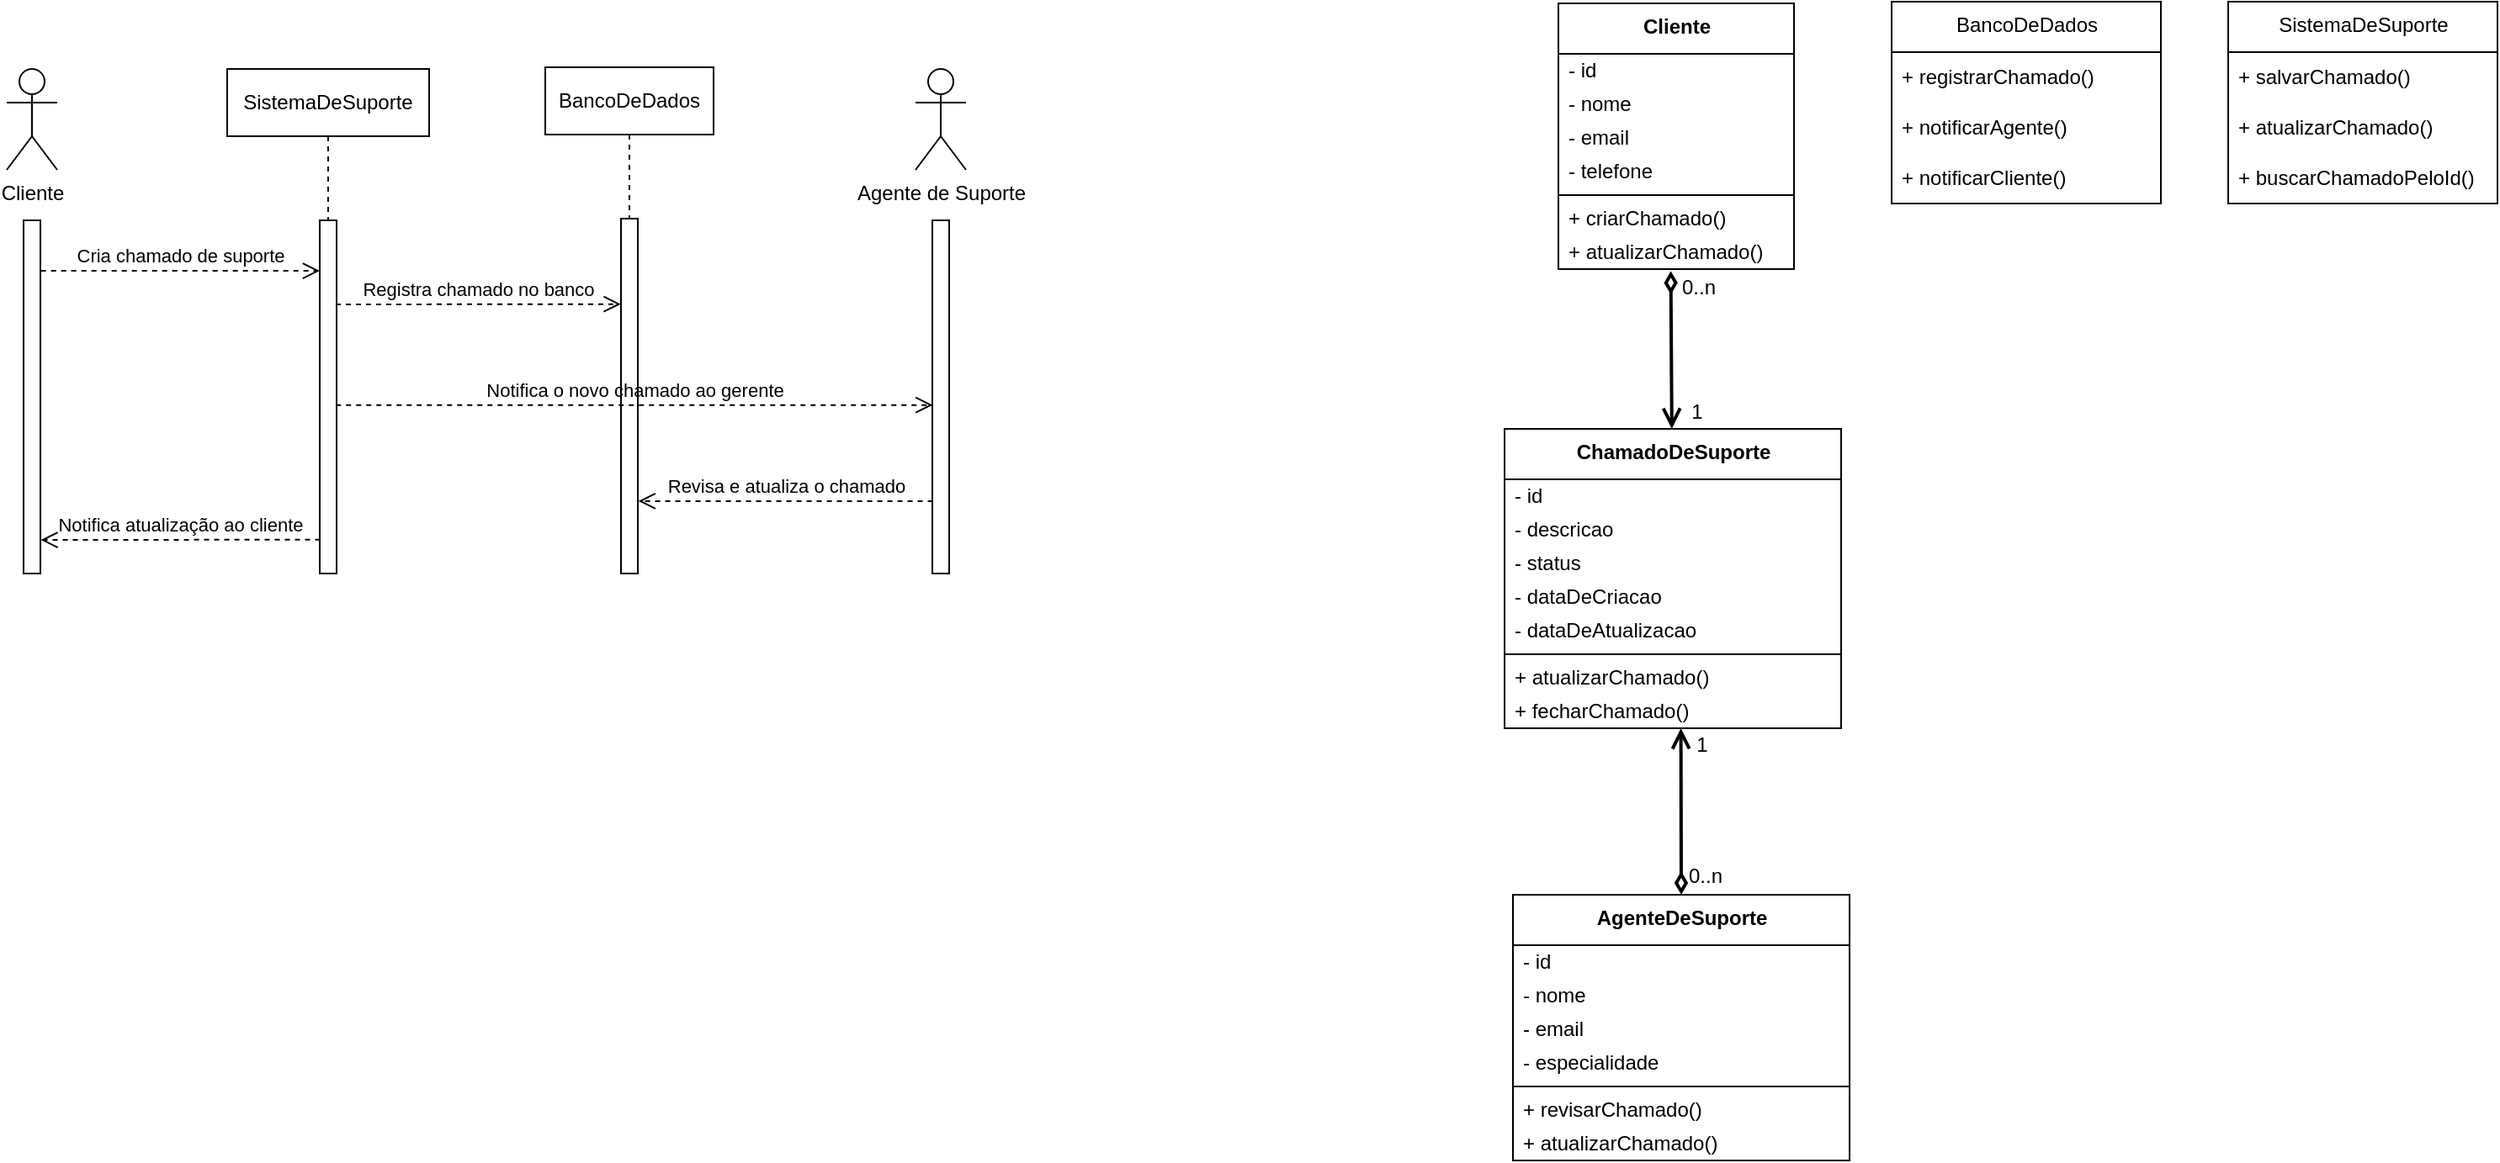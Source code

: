 <mxfile>
    <diagram id="H4dQu56SomCOuqPEe3HF" name="Page-1">
        <mxGraphModel dx="2840" dy="1428" grid="1" gridSize="10" guides="1" tooltips="1" connect="1" arrows="1" fold="1" page="1" pageScale="1" pageWidth="850" pageHeight="1100" math="0" shadow="0">
            <root>
                <mxCell id="0"/>
                <mxCell id="1" parent="0"/>
                <mxCell id="2" value="&lt;b&gt;Cliente&lt;/b&gt;" style="swimlane;fontStyle=0;align=center;verticalAlign=top;childLayout=stackLayout;horizontal=1;startSize=30;horizontalStack=0;resizeParent=1;resizeParentMax=0;resizeLast=0;collapsible=0;marginBottom=0;html=1;" parent="1" vertex="1">
                    <mxGeometry x="202" y="121" width="140" height="158" as="geometry"/>
                </mxCell>
                <mxCell id="4" value="- id" style="text;html=1;strokeColor=none;fillColor=none;align=left;verticalAlign=middle;spacingLeft=4;spacingRight=4;overflow=hidden;rotatable=0;points=[[0,0.5],[1,0.5]];portConstraint=eastwest;" parent="2" vertex="1">
                    <mxGeometry y="30" width="140" height="20" as="geometry"/>
                </mxCell>
                <mxCell id="29" value="- nome" style="text;html=1;strokeColor=none;fillColor=none;align=left;verticalAlign=middle;spacingLeft=4;spacingRight=4;overflow=hidden;rotatable=0;points=[[0,0.5],[1,0.5]];portConstraint=eastwest;" parent="2" vertex="1">
                    <mxGeometry y="50" width="140" height="20" as="geometry"/>
                </mxCell>
                <mxCell id="30" value="- email" style="text;html=1;strokeColor=none;fillColor=none;align=left;verticalAlign=middle;spacingLeft=4;spacingRight=4;overflow=hidden;rotatable=0;points=[[0,0.5],[1,0.5]];portConstraint=eastwest;" parent="2" vertex="1">
                    <mxGeometry y="70" width="140" height="20" as="geometry"/>
                </mxCell>
                <mxCell id="28" value="- telefone" style="text;html=1;strokeColor=none;fillColor=none;align=left;verticalAlign=middle;spacingLeft=4;spacingRight=4;overflow=hidden;rotatable=0;points=[[0,0.5],[1,0.5]];portConstraint=eastwest;" parent="2" vertex="1">
                    <mxGeometry y="90" width="140" height="20" as="geometry"/>
                </mxCell>
                <mxCell id="7" value="" style="line;strokeWidth=1;fillColor=none;align=left;verticalAlign=middle;spacingTop=-1;spacingLeft=3;spacingRight=3;rotatable=0;labelPosition=right;points=[];portConstraint=eastwest;" parent="2" vertex="1">
                    <mxGeometry y="110" width="140" height="8" as="geometry"/>
                </mxCell>
                <mxCell id="9" value="+ criarChamado()" style="text;html=1;strokeColor=none;fillColor=none;align=left;verticalAlign=middle;spacingLeft=4;spacingRight=4;overflow=hidden;rotatable=0;points=[[0,0.5],[1,0.5]];portConstraint=eastwest;" parent="2" vertex="1">
                    <mxGeometry y="118" width="140" height="20" as="geometry"/>
                </mxCell>
                <mxCell id="32" value="+ atualizarChamado()" style="text;html=1;strokeColor=none;fillColor=none;align=left;verticalAlign=middle;spacingLeft=4;spacingRight=4;overflow=hidden;rotatable=0;points=[[0,0.5],[1,0.5]];portConstraint=eastwest;" parent="2" vertex="1">
                    <mxGeometry y="138" width="140" height="20" as="geometry"/>
                </mxCell>
                <mxCell id="18" value="SistemaDeSuporte" style="swimlane;fontStyle=0;align=center;verticalAlign=top;childLayout=stackLayout;horizontal=1;startSize=30;horizontalStack=0;resizeParent=1;resizeParentMax=0;resizeLast=0;collapsible=0;marginBottom=0;html=1;" parent="1" vertex="1">
                    <mxGeometry x="600" y="120" width="160" height="120" as="geometry"/>
                </mxCell>
                <mxCell id="19" value="+ salvarChamado()" style="text;html=1;strokeColor=none;fillColor=none;align=left;verticalAlign=middle;spacingLeft=4;spacingRight=4;overflow=hidden;rotatable=0;points=[[0,0.5],[1,0.5]];portConstraint=eastwest;" parent="18" vertex="1">
                    <mxGeometry y="30" width="160" height="30" as="geometry"/>
                </mxCell>
                <mxCell id="20" value="+ atualizarChamado()" style="text;html=1;strokeColor=none;fillColor=none;align=left;verticalAlign=middle;spacingLeft=4;spacingRight=4;overflow=hidden;rotatable=0;points=[[0,0.5],[1,0.5]];portConstraint=eastwest;" parent="18" vertex="1">
                    <mxGeometry y="60" width="160" height="30" as="geometry"/>
                </mxCell>
                <mxCell id="21" value="+ buscarChamadoPeloId()" style="text;html=1;strokeColor=none;fillColor=none;align=left;verticalAlign=middle;spacingLeft=4;spacingRight=4;overflow=hidden;rotatable=0;points=[[0,0.5],[1,0.5]];portConstraint=eastwest;" parent="18" vertex="1">
                    <mxGeometry y="90" width="160" height="30" as="geometry"/>
                </mxCell>
                <mxCell id="23" value="BancoDeDados" style="swimlane;fontStyle=0;align=center;verticalAlign=top;childLayout=stackLayout;horizontal=1;startSize=30;horizontalStack=0;resizeParent=1;resizeParentMax=0;resizeLast=0;collapsible=0;marginBottom=0;html=1;" parent="1" vertex="1">
                    <mxGeometry x="400" y="120" width="160" height="120" as="geometry"/>
                </mxCell>
                <mxCell id="24" value="+ registrarChamado()" style="text;html=1;strokeColor=none;fillColor=none;align=left;verticalAlign=middle;spacingLeft=4;spacingRight=4;overflow=hidden;rotatable=0;points=[[0,0.5],[1,0.5]];portConstraint=eastwest;" parent="23" vertex="1">
                    <mxGeometry y="30" width="160" height="30" as="geometry"/>
                </mxCell>
                <mxCell id="25" value="+ notificarAgente()" style="text;html=1;strokeColor=none;fillColor=none;align=left;verticalAlign=middle;spacingLeft=4;spacingRight=4;overflow=hidden;rotatable=0;points=[[0,0.5],[1,0.5]];portConstraint=eastwest;" parent="23" vertex="1">
                    <mxGeometry y="60" width="160" height="30" as="geometry"/>
                </mxCell>
                <mxCell id="26" value="+ notificarCliente()" style="text;html=1;strokeColor=none;fillColor=none;align=left;verticalAlign=middle;spacingLeft=4;spacingRight=4;overflow=hidden;rotatable=0;points=[[0,0.5],[1,0.5]];portConstraint=eastwest;" parent="23" vertex="1">
                    <mxGeometry y="90" width="160" height="30" as="geometry"/>
                </mxCell>
                <mxCell id="34" value="&lt;b&gt;ChamadoDeSuporte&lt;/b&gt;" style="swimlane;fontStyle=0;align=center;verticalAlign=top;childLayout=stackLayout;horizontal=1;startSize=30;horizontalStack=0;resizeParent=1;resizeParentMax=0;resizeLast=0;collapsible=0;marginBottom=0;html=1;" parent="1" vertex="1">
                    <mxGeometry x="170" y="374" width="200" height="178" as="geometry"/>
                </mxCell>
                <mxCell id="35" value="- id" style="text;html=1;strokeColor=none;fillColor=none;align=left;verticalAlign=middle;spacingLeft=4;spacingRight=4;overflow=hidden;rotatable=0;points=[[0,0.5],[1,0.5]];portConstraint=eastwest;" parent="34" vertex="1">
                    <mxGeometry y="30" width="200" height="20" as="geometry"/>
                </mxCell>
                <mxCell id="36" value="- descricao" style="text;html=1;strokeColor=none;fillColor=none;align=left;verticalAlign=middle;spacingLeft=4;spacingRight=4;overflow=hidden;rotatable=0;points=[[0,0.5],[1,0.5]];portConstraint=eastwest;" parent="34" vertex="1">
                    <mxGeometry y="50" width="200" height="20" as="geometry"/>
                </mxCell>
                <mxCell id="37" value="- status" style="text;html=1;strokeColor=none;fillColor=none;align=left;verticalAlign=middle;spacingLeft=4;spacingRight=4;overflow=hidden;rotatable=0;points=[[0,0.5],[1,0.5]];portConstraint=eastwest;" parent="34" vertex="1">
                    <mxGeometry y="70" width="200" height="20" as="geometry"/>
                </mxCell>
                <mxCell id="38" value="- dataDeCriacao" style="text;html=1;strokeColor=none;fillColor=none;align=left;verticalAlign=middle;spacingLeft=4;spacingRight=4;overflow=hidden;rotatable=0;points=[[0,0.5],[1,0.5]];portConstraint=eastwest;" parent="34" vertex="1">
                    <mxGeometry y="90" width="200" height="20" as="geometry"/>
                </mxCell>
                <mxCell id="43" value="- dataDeAtualizacao" style="text;html=1;strokeColor=none;fillColor=none;align=left;verticalAlign=middle;spacingLeft=4;spacingRight=4;overflow=hidden;rotatable=0;points=[[0,0.5],[1,0.5]];portConstraint=eastwest;" parent="34" vertex="1">
                    <mxGeometry y="110" width="200" height="20" as="geometry"/>
                </mxCell>
                <mxCell id="39" value="" style="line;strokeWidth=1;fillColor=none;align=left;verticalAlign=middle;spacingTop=-1;spacingLeft=3;spacingRight=3;rotatable=0;labelPosition=right;points=[];portConstraint=eastwest;" parent="34" vertex="1">
                    <mxGeometry y="130" width="200" height="8" as="geometry"/>
                </mxCell>
                <mxCell id="41" value="+ atualizarChamado()" style="text;html=1;strokeColor=none;fillColor=none;align=left;verticalAlign=middle;spacingLeft=4;spacingRight=4;overflow=hidden;rotatable=0;points=[[0,0.5],[1,0.5]];portConstraint=eastwest;" parent="34" vertex="1">
                    <mxGeometry y="138" width="200" height="20" as="geometry"/>
                </mxCell>
                <mxCell id="44" value="+ fecharChamado()" style="text;html=1;strokeColor=none;fillColor=none;align=left;verticalAlign=middle;spacingLeft=4;spacingRight=4;overflow=hidden;rotatable=0;points=[[0,0.5],[1,0.5]];portConstraint=eastwest;" parent="34" vertex="1">
                    <mxGeometry y="158" width="200" height="20" as="geometry"/>
                </mxCell>
                <mxCell id="46" value="&lt;b&gt;AgenteDeSuporte&lt;/b&gt;" style="swimlane;fontStyle=0;align=center;verticalAlign=top;childLayout=stackLayout;horizontal=1;startSize=30;horizontalStack=0;resizeParent=1;resizeParentMax=0;resizeLast=0;collapsible=0;marginBottom=0;html=1;" parent="1" vertex="1">
                    <mxGeometry x="175" y="651" width="200" height="158" as="geometry"/>
                </mxCell>
                <mxCell id="47" value="- id" style="text;html=1;strokeColor=none;fillColor=none;align=left;verticalAlign=middle;spacingLeft=4;spacingRight=4;overflow=hidden;rotatable=0;points=[[0,0.5],[1,0.5]];portConstraint=eastwest;" parent="46" vertex="1">
                    <mxGeometry y="30" width="200" height="20" as="geometry"/>
                </mxCell>
                <mxCell id="48" value="- nome" style="text;html=1;strokeColor=none;fillColor=none;align=left;verticalAlign=middle;spacingLeft=4;spacingRight=4;overflow=hidden;rotatable=0;points=[[0,0.5],[1,0.5]];portConstraint=eastwest;" parent="46" vertex="1">
                    <mxGeometry y="50" width="200" height="20" as="geometry"/>
                </mxCell>
                <mxCell id="49" value="- email" style="text;html=1;strokeColor=none;fillColor=none;align=left;verticalAlign=middle;spacingLeft=4;spacingRight=4;overflow=hidden;rotatable=0;points=[[0,0.5],[1,0.5]];portConstraint=eastwest;" parent="46" vertex="1">
                    <mxGeometry y="70" width="200" height="20" as="geometry"/>
                </mxCell>
                <mxCell id="50" value="- especialidade" style="text;html=1;strokeColor=none;fillColor=none;align=left;verticalAlign=middle;spacingLeft=4;spacingRight=4;overflow=hidden;rotatable=0;points=[[0,0.5],[1,0.5]];portConstraint=eastwest;" parent="46" vertex="1">
                    <mxGeometry y="90" width="200" height="20" as="geometry"/>
                </mxCell>
                <mxCell id="52" value="" style="line;strokeWidth=1;fillColor=none;align=left;verticalAlign=middle;spacingTop=-1;spacingLeft=3;spacingRight=3;rotatable=0;labelPosition=right;points=[];portConstraint=eastwest;" parent="46" vertex="1">
                    <mxGeometry y="110" width="200" height="8" as="geometry"/>
                </mxCell>
                <mxCell id="53" value="+ revisarChamado()" style="text;html=1;strokeColor=none;fillColor=none;align=left;verticalAlign=middle;spacingLeft=4;spacingRight=4;overflow=hidden;rotatable=0;points=[[0,0.5],[1,0.5]];portConstraint=eastwest;" parent="46" vertex="1">
                    <mxGeometry y="118" width="200" height="20" as="geometry"/>
                </mxCell>
                <mxCell id="54" value="+ atualizarChamado()&amp;nbsp;" style="text;html=1;strokeColor=none;fillColor=none;align=left;verticalAlign=middle;spacingLeft=4;spacingRight=4;overflow=hidden;rotatable=0;points=[[0,0.5],[1,0.5]];portConstraint=eastwest;" parent="46" vertex="1">
                    <mxGeometry y="138" width="200" height="20" as="geometry"/>
                </mxCell>
                <mxCell id="65" value="" style="endArrow=open;startArrow=diamondThin;endFill=0;startFill=0;html=1;verticalAlign=bottom;labelBackgroundColor=none;strokeWidth=2;startSize=8;endSize=8;exitX=0.477;exitY=1.06;exitDx=0;exitDy=0;exitPerimeter=0;" parent="1" source="32" target="34" edge="1">
                    <mxGeometry width="160" relative="1" as="geometry">
                        <mxPoint x="310" y="344" as="sourcePoint"/>
                        <mxPoint x="470" y="344" as="targetPoint"/>
                    </mxGeometry>
                </mxCell>
                <mxCell id="66" value="" style="endArrow=open;startArrow=diamondThin;endFill=0;startFill=0;html=1;verticalAlign=bottom;labelBackgroundColor=none;strokeWidth=2;startSize=8;endSize=8;exitX=0.5;exitY=0;exitDx=0;exitDy=0;entryX=0.524;entryY=1;entryDx=0;entryDy=0;entryPerimeter=0;" parent="1" source="46" target="44" edge="1">
                    <mxGeometry width="160" relative="1" as="geometry">
                        <mxPoint x="130" y="242" as="sourcePoint"/>
                        <mxPoint x="250" y="242.545" as="targetPoint"/>
                    </mxGeometry>
                </mxCell>
                <mxCell id="67" value="1" style="text;html=1;strokeColor=none;fillColor=none;align=center;verticalAlign=middle;whiteSpace=wrap;rounded=0;" parent="1" vertex="1">
                    <mxGeometry x="279" y="552" width="17" height="20" as="geometry"/>
                </mxCell>
                <mxCell id="68" value="0..n" style="text;html=1;strokeColor=none;fillColor=none;align=center;verticalAlign=middle;whiteSpace=wrap;rounded=0;" parent="1" vertex="1">
                    <mxGeometry x="281" y="630" width="17" height="20" as="geometry"/>
                </mxCell>
                <mxCell id="69" value="0..n" style="text;html=1;strokeColor=none;fillColor=none;align=center;verticalAlign=middle;whiteSpace=wrap;rounded=0;" parent="1" vertex="1">
                    <mxGeometry x="277" y="280" width="17" height="20" as="geometry"/>
                </mxCell>
                <mxCell id="70" value="1" style="text;html=1;strokeColor=none;fillColor=none;align=center;verticalAlign=middle;whiteSpace=wrap;rounded=0;" parent="1" vertex="1">
                    <mxGeometry x="274" y="354" width="21" height="20" as="geometry"/>
                </mxCell>
                <mxCell id="80" value="Cliente" style="shape=umlActor;verticalLabelPosition=bottom;verticalAlign=top;html=1;" parent="1" vertex="1">
                    <mxGeometry x="-720" y="160" width="30" height="60" as="geometry"/>
                </mxCell>
                <mxCell id="81" value="SistemaDeSuporte" style="shape=umlLifeline;perimeter=lifelinePerimeter;whiteSpace=wrap;html=1;container=1;collapsible=0;recursiveResize=0;outlineConnect=0;" parent="1" vertex="1">
                    <mxGeometry x="-589" y="160" width="120" height="300" as="geometry"/>
                </mxCell>
                <mxCell id="87" value="" style="html=1;points=[];perimeter=orthogonalPerimeter;" parent="81" vertex="1">
                    <mxGeometry x="55" y="90" width="10" height="210" as="geometry"/>
                </mxCell>
                <mxCell id="83" value="BancoDeDados" style="shape=umlLifeline;perimeter=lifelinePerimeter;whiteSpace=wrap;html=1;container=1;collapsible=0;recursiveResize=0;outlineConnect=0;" parent="1" vertex="1">
                    <mxGeometry x="-400" y="159" width="100" height="301" as="geometry"/>
                </mxCell>
                <mxCell id="84" value="" style="html=1;points=[];perimeter=orthogonalPerimeter;" parent="83" vertex="1">
                    <mxGeometry x="45" y="90" width="10" height="211" as="geometry"/>
                </mxCell>
                <mxCell id="88" value="" style="html=1;points=[];perimeter=orthogonalPerimeter;" parent="1" vertex="1">
                    <mxGeometry x="-710" y="250" width="10" height="210" as="geometry"/>
                </mxCell>
                <mxCell id="89" value="Cria chamado de suporte" style="endArrow=open;startArrow=none;endFill=0;startFill=0;endSize=8;html=1;verticalAlign=bottom;dashed=1;labelBackgroundColor=none;fontColor=default;entryX=0;entryY=0.143;entryDx=0;entryDy=0;entryPerimeter=0;exitX=1.033;exitY=0.143;exitDx=0;exitDy=0;exitPerimeter=0;" parent="1" source="88" target="87" edge="1">
                    <mxGeometry width="160" relative="1" as="geometry">
                        <mxPoint x="-690" y="279.12" as="sourcePoint"/>
                        <mxPoint x="-544.51" y="279.12" as="targetPoint"/>
                    </mxGeometry>
                </mxCell>
                <mxCell id="90" value="Registra chamado no banco" style="endArrow=open;startArrow=none;endFill=0;startFill=0;endSize=8;html=1;verticalAlign=bottom;dashed=1;labelBackgroundColor=none;fontColor=default;entryX=-0.017;entryY=0.241;entryDx=0;entryDy=0;entryPerimeter=0;exitX=0.947;exitY=0.238;exitDx=0;exitDy=0;exitPerimeter=0;" parent="1" source="87" target="84" edge="1">
                    <mxGeometry width="160" relative="1" as="geometry">
                        <mxPoint x="-490" y="289.63" as="sourcePoint"/>
                        <mxPoint x="-334.33" y="289.63" as="targetPoint"/>
                    </mxGeometry>
                </mxCell>
                <mxCell id="91" value="Agente de Suporte" style="shape=umlActor;verticalLabelPosition=bottom;verticalAlign=top;html=1;" parent="1" vertex="1">
                    <mxGeometry x="-180" y="160" width="30" height="60" as="geometry"/>
                </mxCell>
                <mxCell id="92" value="" style="html=1;points=[];perimeter=orthogonalPerimeter;" parent="1" vertex="1">
                    <mxGeometry x="-170" y="250" width="10" height="210" as="geometry"/>
                </mxCell>
                <mxCell id="94" value="Notifica o novo chamado ao gerente" style="endArrow=open;startArrow=none;endFill=0;startFill=0;endSize=8;html=1;verticalAlign=bottom;dashed=1;labelBackgroundColor=none;fontColor=default;entryX=0.022;entryY=0.523;entryDx=0;entryDy=0;entryPerimeter=0;exitX=0.962;exitY=0.523;exitDx=0;exitDy=0;exitPerimeter=0;" parent="1" source="87" target="92" edge="1">
                    <mxGeometry x="0.001" width="160" relative="1" as="geometry">
                        <mxPoint x="-514.53" y="359.71" as="sourcePoint"/>
                        <mxPoint x="-344.49" y="359.645" as="targetPoint"/>
                        <mxPoint as="offset"/>
                    </mxGeometry>
                </mxCell>
                <mxCell id="95" value="Revisa e atualiza o chamado" style="endArrow=open;startArrow=none;endFill=0;startFill=0;endSize=8;html=1;verticalAlign=bottom;dashed=1;labelBackgroundColor=none;fontColor=default;entryX=1.032;entryY=0.905;entryDx=0;entryDy=0;entryPerimeter=0;exitX=0.028;exitY=0.905;exitDx=0;exitDy=0;exitPerimeter=0;" parent="1" edge="1">
                    <mxGeometry x="0.001" width="160" relative="1" as="geometry">
                        <mxPoint x="-169.72" y="417.05" as="sourcePoint"/>
                        <mxPoint x="-344.68" y="416.955" as="targetPoint"/>
                        <mxPoint as="offset"/>
                    </mxGeometry>
                </mxCell>
                <mxCell id="96" value="Notifica atualização ao cliente" style="endArrow=open;startArrow=none;endFill=0;startFill=0;endSize=8;html=1;verticalAlign=bottom;dashed=1;labelBackgroundColor=none;fontColor=default;entryX=1.023;entryY=0.905;entryDx=0;entryDy=0;entryPerimeter=0;exitX=0.026;exitY=0.904;exitDx=0;exitDy=0;exitPerimeter=0;" parent="1" source="87" target="88" edge="1">
                    <mxGeometry x="0.001" width="160" relative="1" as="geometry">
                        <mxPoint x="-535.11" y="500.03" as="sourcePoint"/>
                        <mxPoint x="-710.0" y="499.999" as="targetPoint"/>
                        <mxPoint as="offset"/>
                    </mxGeometry>
                </mxCell>
            </root>
        </mxGraphModel>
    </diagram>
</mxfile>